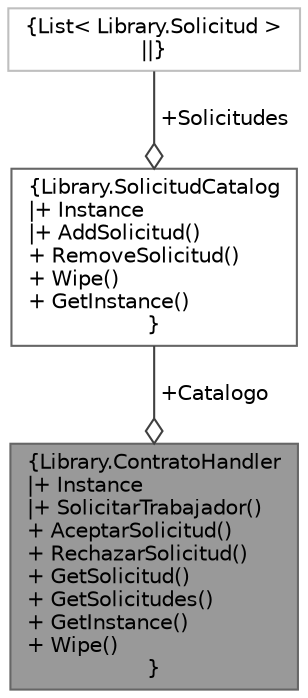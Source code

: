 digraph "Library.ContratoHandler"
{
 // INTERACTIVE_SVG=YES
 // LATEX_PDF_SIZE
  bgcolor="transparent";
  edge [fontname=Helvetica,fontsize=10,labelfontname=Helvetica,labelfontsize=10];
  node [fontname=Helvetica,fontsize=10,shape=box,height=0.2,width=0.4];
  Node1 [label="{Library.ContratoHandler\n|+ Instance\l|+ SolicitarTrabajador()\l+ AceptarSolicitud()\l+ RechazarSolicitud()\l+ GetSolicitud()\l+ GetSolicitudes()\l+ GetInstance()\l+ Wipe()\l}",height=0.2,width=0.4,color="gray40", fillcolor="grey60", style="filled", fontcolor="black",tooltip="Clase para manejar el catalogo"];
  Node2 -> Node1 [color="grey25",style="solid",label=" +Catalogo" ,arrowhead="odiamond"];
  Node2 [label="{Library.SolicitudCatalog\n|+ Instance\l|+ AddSolicitud()\l+ RemoveSolicitud()\l+ Wipe()\l+ GetInstance()\l}",height=0.2,width=0.4,color="gray40", fillcolor="white", style="filled",URL="$classLibrary_1_1SolicitudCatalog.html",tooltip="Clase para para manejar el catálogo de solicitudes"];
  Node3 -> Node2 [color="grey25",style="solid",label=" +Solicitudes" ,arrowhead="odiamond"];
  Node3 [label="{List\< Library.Solicitud \>\n||}",height=0.2,width=0.4,color="grey75", fillcolor="white", style="filled",tooltip=" "];
}
